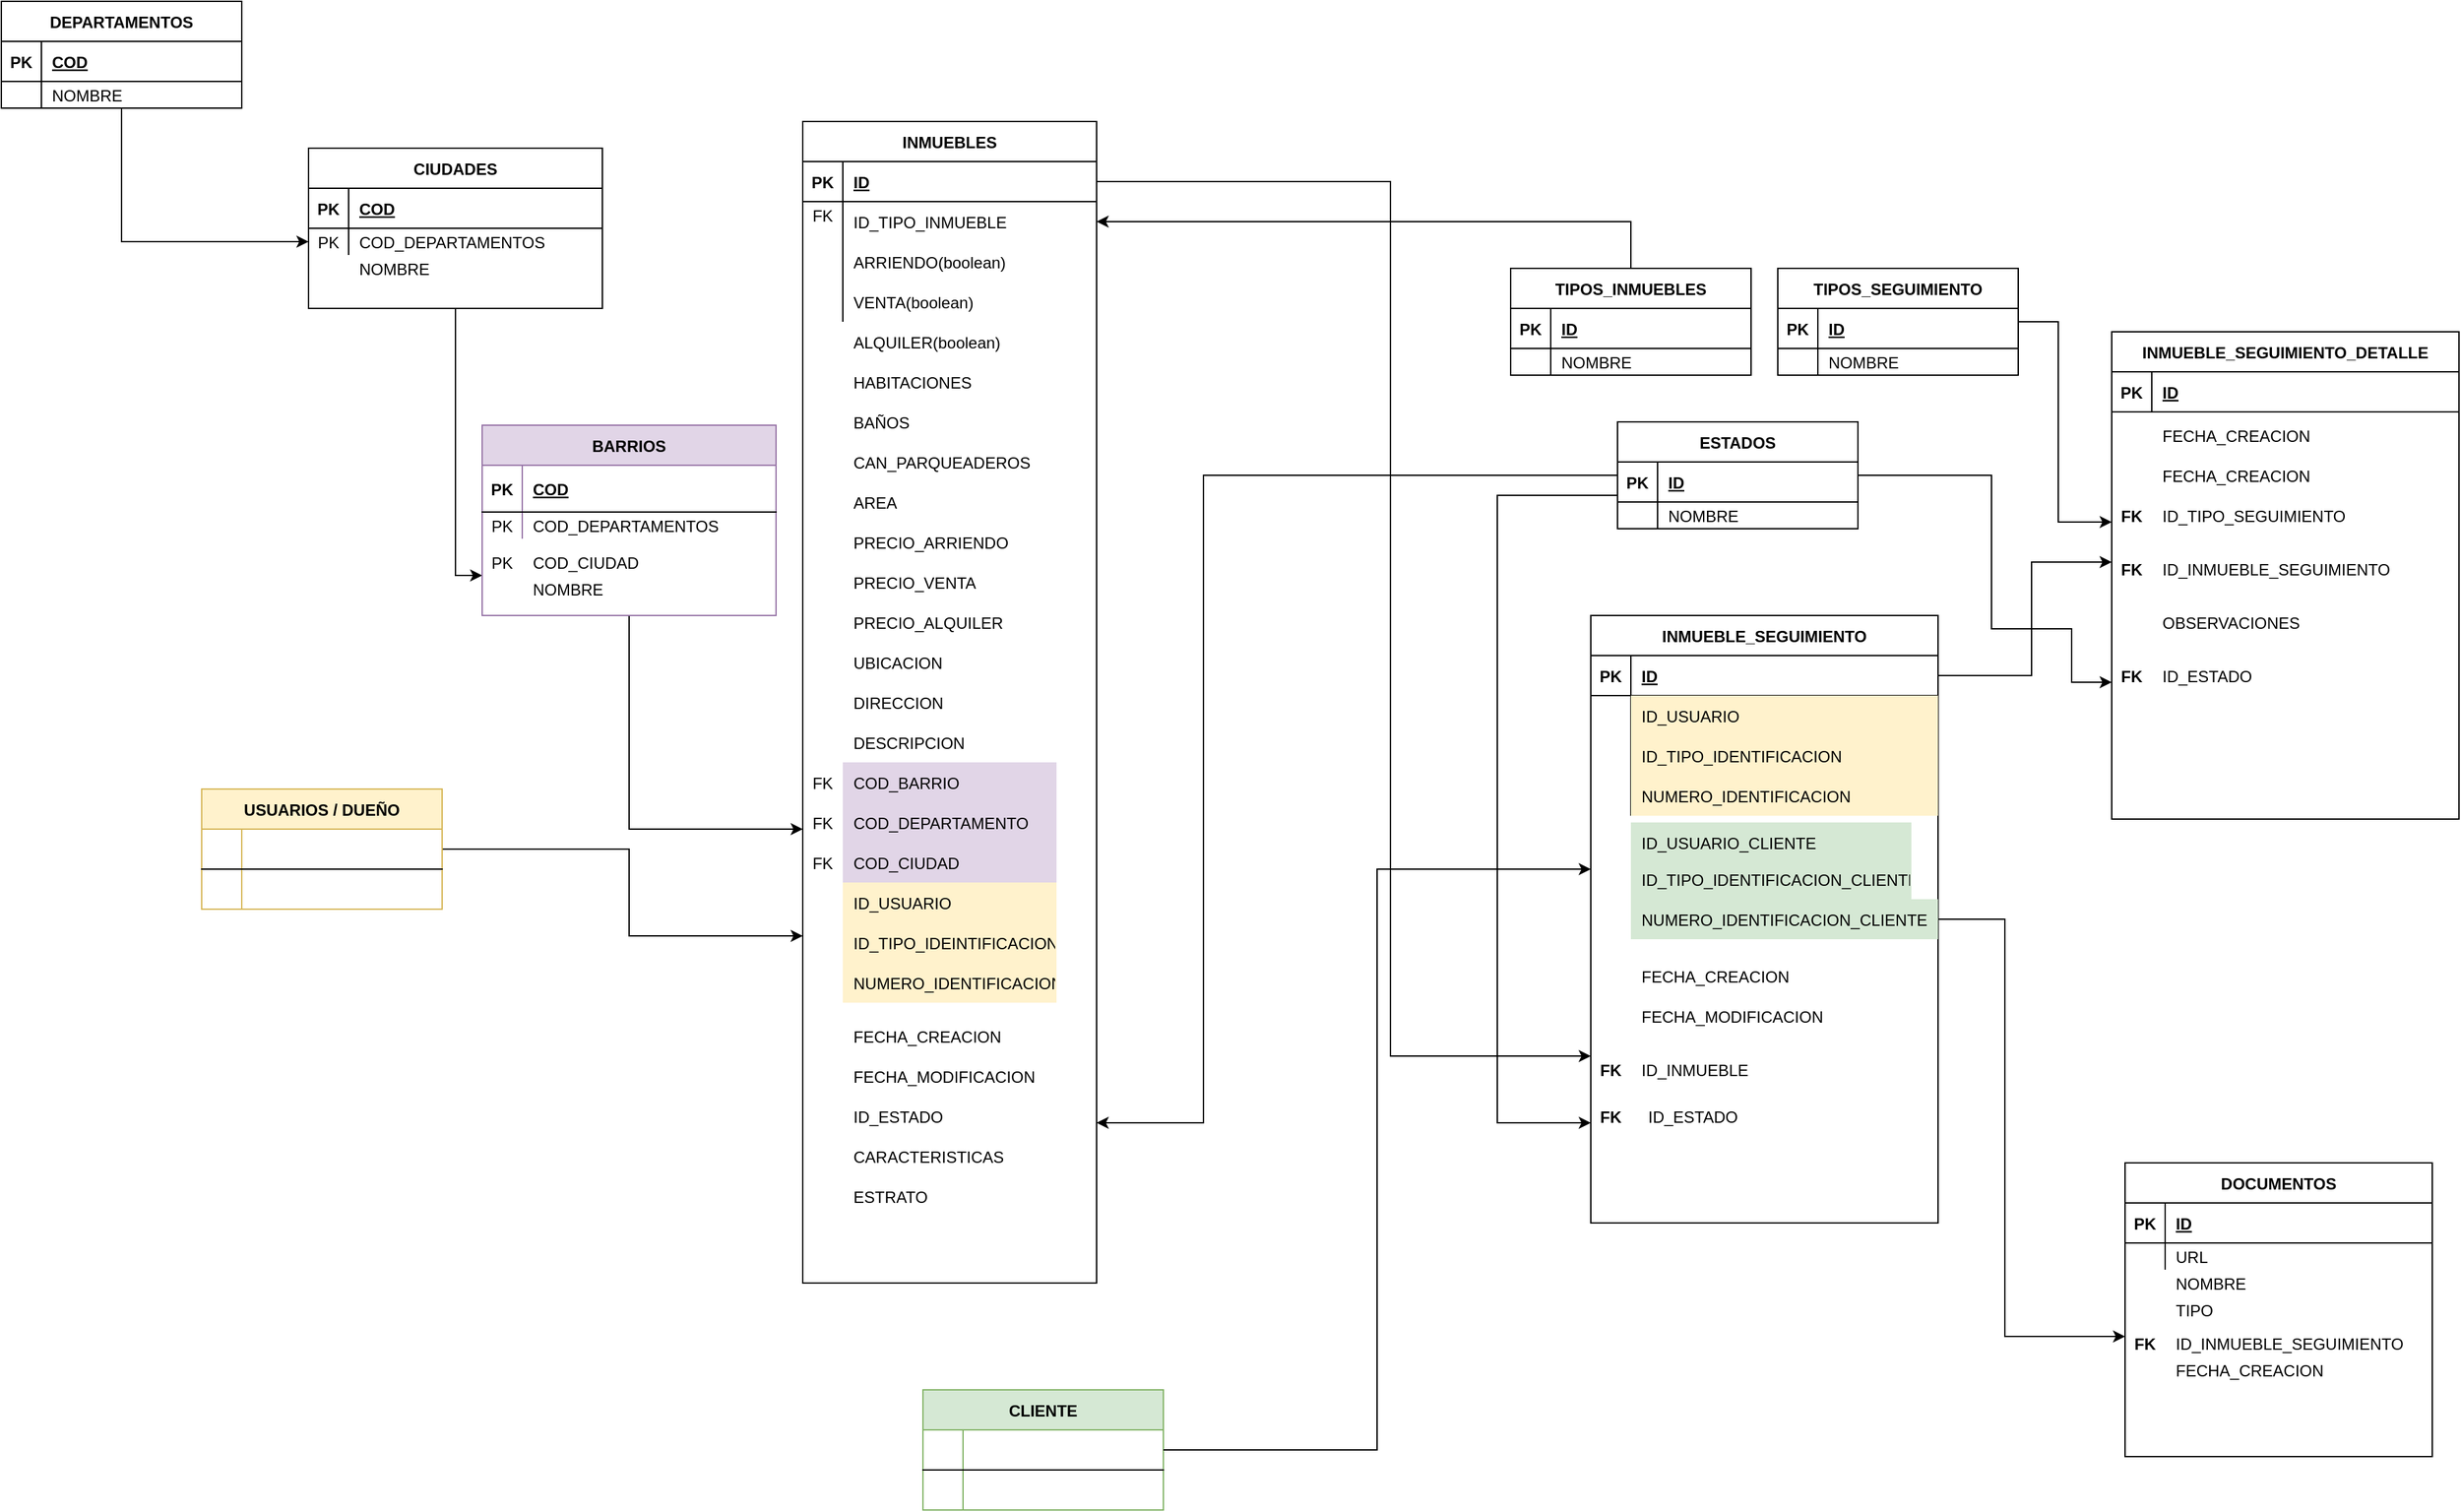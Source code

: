 <mxfile version="20.4.1" type="device"><diagram id="A0nbRqF4fj-8pQbFmFoq" name="Page-1"><mxGraphModel dx="2272" dy="752" grid="1" gridSize="10" guides="1" tooltips="1" connect="1" arrows="1" fold="1" page="1" pageScale="1" pageWidth="850" pageHeight="1100" math="0" shadow="0"><root><mxCell id="0"/><mxCell id="1" parent="0"/><mxCell id="eYdEM0cZWdAsSDDhH0IR-67" style="edgeStyle=orthogonalEdgeStyle;rounded=0;orthogonalLoop=1;jettySize=auto;html=1;entryX=1;entryY=0.5;entryDx=0;entryDy=0;" parent="1" source="eYdEM0cZWdAsSDDhH0IR-1" target="eYdEM0cZWdAsSDDhH0IR-18" edge="1"><mxGeometry relative="1" as="geometry"/></mxCell><mxCell id="eYdEM0cZWdAsSDDhH0IR-1" value="TIPOS_INMUEBLES" style="shape=table;startSize=30;container=1;collapsible=1;childLayout=tableLayout;fixedRows=1;rowLines=0;fontStyle=1;align=center;resizeLast=1;" parent="1" vertex="1"><mxGeometry x="830" y="270" width="180" height="80" as="geometry"/></mxCell><mxCell id="eYdEM0cZWdAsSDDhH0IR-2" value="" style="shape=tableRow;horizontal=0;startSize=0;swimlaneHead=0;swimlaneBody=0;fillColor=none;collapsible=0;dropTarget=0;points=[[0,0.5],[1,0.5]];portConstraint=eastwest;top=0;left=0;right=0;bottom=1;" parent="eYdEM0cZWdAsSDDhH0IR-1" vertex="1"><mxGeometry y="30" width="180" height="30" as="geometry"/></mxCell><mxCell id="eYdEM0cZWdAsSDDhH0IR-3" value="PK" style="shape=partialRectangle;connectable=0;fillColor=none;top=0;left=0;bottom=0;right=0;fontStyle=1;overflow=hidden;" parent="eYdEM0cZWdAsSDDhH0IR-2" vertex="1"><mxGeometry width="30" height="30" as="geometry"><mxRectangle width="30" height="30" as="alternateBounds"/></mxGeometry></mxCell><mxCell id="eYdEM0cZWdAsSDDhH0IR-4" value="ID" style="shape=partialRectangle;connectable=0;fillColor=none;top=0;left=0;bottom=0;right=0;align=left;spacingLeft=6;fontStyle=5;overflow=hidden;" parent="eYdEM0cZWdAsSDDhH0IR-2" vertex="1"><mxGeometry x="30" width="150" height="30" as="geometry"><mxRectangle width="150" height="30" as="alternateBounds"/></mxGeometry></mxCell><mxCell id="eYdEM0cZWdAsSDDhH0IR-5" value="" style="shape=tableRow;horizontal=0;startSize=0;swimlaneHead=0;swimlaneBody=0;fillColor=none;collapsible=0;dropTarget=0;points=[[0,0.5],[1,0.5]];portConstraint=eastwest;top=0;left=0;right=0;bottom=0;" parent="eYdEM0cZWdAsSDDhH0IR-1" vertex="1"><mxGeometry y="60" width="180" height="20" as="geometry"/></mxCell><mxCell id="eYdEM0cZWdAsSDDhH0IR-6" value="" style="shape=partialRectangle;connectable=0;fillColor=none;top=0;left=0;bottom=0;right=0;editable=1;overflow=hidden;" parent="eYdEM0cZWdAsSDDhH0IR-5" vertex="1"><mxGeometry width="30" height="20" as="geometry"><mxRectangle width="30" height="20" as="alternateBounds"/></mxGeometry></mxCell><mxCell id="eYdEM0cZWdAsSDDhH0IR-7" value="NOMBRE" style="shape=partialRectangle;connectable=0;fillColor=none;top=0;left=0;bottom=0;right=0;align=left;spacingLeft=6;overflow=hidden;" parent="eYdEM0cZWdAsSDDhH0IR-5" vertex="1"><mxGeometry x="30" width="150" height="20" as="geometry"><mxRectangle width="150" height="20" as="alternateBounds"/></mxGeometry></mxCell><mxCell id="eYdEM0cZWdAsSDDhH0IR-14" value="INMUEBLES" style="shape=table;startSize=30;container=1;collapsible=1;childLayout=tableLayout;fixedRows=1;rowLines=0;fontStyle=1;align=center;resizeLast=1;" parent="1" vertex="1"><mxGeometry x="300" y="160" width="220" height="870" as="geometry"/></mxCell><mxCell id="eYdEM0cZWdAsSDDhH0IR-15" value="" style="shape=tableRow;horizontal=0;startSize=0;swimlaneHead=0;swimlaneBody=0;fillColor=none;collapsible=0;dropTarget=0;points=[[0,0.5],[1,0.5]];portConstraint=eastwest;top=0;left=0;right=0;bottom=1;" parent="eYdEM0cZWdAsSDDhH0IR-14" vertex="1"><mxGeometry y="30" width="220" height="30" as="geometry"/></mxCell><mxCell id="eYdEM0cZWdAsSDDhH0IR-16" value="PK" style="shape=partialRectangle;connectable=0;fillColor=none;top=0;left=0;bottom=0;right=0;fontStyle=1;overflow=hidden;" parent="eYdEM0cZWdAsSDDhH0IR-15" vertex="1"><mxGeometry width="30" height="30" as="geometry"><mxRectangle width="30" height="30" as="alternateBounds"/></mxGeometry></mxCell><mxCell id="eYdEM0cZWdAsSDDhH0IR-17" value="ID" style="shape=partialRectangle;connectable=0;fillColor=none;top=0;left=0;bottom=0;right=0;align=left;spacingLeft=6;fontStyle=5;overflow=hidden;" parent="eYdEM0cZWdAsSDDhH0IR-15" vertex="1"><mxGeometry x="30" width="190" height="30" as="geometry"><mxRectangle width="190" height="30" as="alternateBounds"/></mxGeometry></mxCell><mxCell id="eYdEM0cZWdAsSDDhH0IR-18" value="" style="shape=tableRow;horizontal=0;startSize=0;swimlaneHead=0;swimlaneBody=0;fillColor=none;collapsible=0;dropTarget=0;points=[[0,0.5],[1,0.5]];portConstraint=eastwest;top=0;left=0;right=0;bottom=0;" parent="eYdEM0cZWdAsSDDhH0IR-14" vertex="1"><mxGeometry y="60" width="220" height="30" as="geometry"/></mxCell><mxCell id="eYdEM0cZWdAsSDDhH0IR-19" value="" style="shape=partialRectangle;connectable=0;fillColor=none;top=0;left=0;bottom=0;right=0;editable=1;overflow=hidden;" parent="eYdEM0cZWdAsSDDhH0IR-18" vertex="1"><mxGeometry width="30" height="30" as="geometry"><mxRectangle width="30" height="30" as="alternateBounds"/></mxGeometry></mxCell><mxCell id="eYdEM0cZWdAsSDDhH0IR-20" value="ID_TIPO_INMUEBLE" style="shape=partialRectangle;connectable=0;fillColor=none;top=0;left=0;bottom=0;right=0;align=left;spacingLeft=6;overflow=hidden;" parent="eYdEM0cZWdAsSDDhH0IR-18" vertex="1"><mxGeometry x="30" width="190" height="30" as="geometry"><mxRectangle width="190" height="30" as="alternateBounds"/></mxGeometry></mxCell><mxCell id="eYdEM0cZWdAsSDDhH0IR-21" value="" style="shape=tableRow;horizontal=0;startSize=0;swimlaneHead=0;swimlaneBody=0;fillColor=none;collapsible=0;dropTarget=0;points=[[0,0.5],[1,0.5]];portConstraint=eastwest;top=0;left=0;right=0;bottom=0;" parent="eYdEM0cZWdAsSDDhH0IR-14" vertex="1"><mxGeometry y="90" width="220" height="30" as="geometry"/></mxCell><mxCell id="eYdEM0cZWdAsSDDhH0IR-22" value="" style="shape=partialRectangle;connectable=0;fillColor=none;top=0;left=0;bottom=0;right=0;editable=1;overflow=hidden;" parent="eYdEM0cZWdAsSDDhH0IR-21" vertex="1"><mxGeometry width="30" height="30" as="geometry"><mxRectangle width="30" height="30" as="alternateBounds"/></mxGeometry></mxCell><mxCell id="eYdEM0cZWdAsSDDhH0IR-23" value="ARRIENDO(boolean)" style="shape=partialRectangle;connectable=0;fillColor=none;top=0;left=0;bottom=0;right=0;align=left;spacingLeft=6;overflow=hidden;" parent="eYdEM0cZWdAsSDDhH0IR-21" vertex="1"><mxGeometry x="30" width="190" height="30" as="geometry"><mxRectangle width="190" height="30" as="alternateBounds"/></mxGeometry></mxCell><mxCell id="eYdEM0cZWdAsSDDhH0IR-24" value="" style="shape=tableRow;horizontal=0;startSize=0;swimlaneHead=0;swimlaneBody=0;fillColor=none;collapsible=0;dropTarget=0;points=[[0,0.5],[1,0.5]];portConstraint=eastwest;top=0;left=0;right=0;bottom=0;" parent="eYdEM0cZWdAsSDDhH0IR-14" vertex="1"><mxGeometry y="120" width="220" height="30" as="geometry"/></mxCell><mxCell id="eYdEM0cZWdAsSDDhH0IR-25" value="" style="shape=partialRectangle;connectable=0;fillColor=none;top=0;left=0;bottom=0;right=0;editable=1;overflow=hidden;" parent="eYdEM0cZWdAsSDDhH0IR-24" vertex="1"><mxGeometry width="30" height="30" as="geometry"><mxRectangle width="30" height="30" as="alternateBounds"/></mxGeometry></mxCell><mxCell id="eYdEM0cZWdAsSDDhH0IR-26" value="VENTA(boolean)" style="shape=partialRectangle;connectable=0;fillColor=none;top=0;left=0;bottom=0;right=0;align=left;spacingLeft=6;overflow=hidden;" parent="eYdEM0cZWdAsSDDhH0IR-24" vertex="1"><mxGeometry x="30" width="190" height="30" as="geometry"><mxRectangle width="190" height="30" as="alternateBounds"/></mxGeometry></mxCell><mxCell id="eYdEM0cZWdAsSDDhH0IR-35" value="ALQUILER(boolean)" style="shape=partialRectangle;connectable=0;fillColor=none;top=0;left=0;bottom=0;right=0;align=left;spacingLeft=6;overflow=hidden;" parent="1" vertex="1"><mxGeometry x="330" y="310" width="160" height="30" as="geometry"><mxRectangle width="160" height="30" as="alternateBounds"/></mxGeometry></mxCell><mxCell id="eYdEM0cZWdAsSDDhH0IR-36" value="HABITACIONES" style="shape=partialRectangle;connectable=0;fillColor=none;top=0;left=0;bottom=0;right=0;align=left;spacingLeft=6;overflow=hidden;" parent="1" vertex="1"><mxGeometry x="330" y="340" width="160" height="30" as="geometry"><mxRectangle width="160" height="30" as="alternateBounds"/></mxGeometry></mxCell><mxCell id="eYdEM0cZWdAsSDDhH0IR-37" value="BAÑOS" style="shape=partialRectangle;connectable=0;fillColor=none;top=0;left=0;bottom=0;right=0;align=left;spacingLeft=6;overflow=hidden;" parent="1" vertex="1"><mxGeometry x="330" y="370" width="160" height="30" as="geometry"><mxRectangle width="160" height="30" as="alternateBounds"/></mxGeometry></mxCell><mxCell id="eYdEM0cZWdAsSDDhH0IR-38" value="CAN_PARQUEADEROS" style="shape=partialRectangle;connectable=0;fillColor=none;top=0;left=0;bottom=0;right=0;align=left;spacingLeft=6;overflow=hidden;" parent="1" vertex="1"><mxGeometry x="330" y="400" width="160" height="30" as="geometry"><mxRectangle width="160" height="30" as="alternateBounds"/></mxGeometry></mxCell><mxCell id="eYdEM0cZWdAsSDDhH0IR-39" value="AREA" style="shape=partialRectangle;connectable=0;fillColor=none;top=0;left=0;bottom=0;right=0;align=left;spacingLeft=6;overflow=hidden;" parent="1" vertex="1"><mxGeometry x="330" y="430" width="160" height="30" as="geometry"><mxRectangle width="160" height="30" as="alternateBounds"/></mxGeometry></mxCell><mxCell id="eYdEM0cZWdAsSDDhH0IR-40" value="PRECIO_ARRIENDO" style="shape=partialRectangle;connectable=0;fillColor=none;top=0;left=0;bottom=0;right=0;align=left;spacingLeft=6;overflow=hidden;" parent="1" vertex="1"><mxGeometry x="330" y="460" width="160" height="30" as="geometry"><mxRectangle width="160" height="30" as="alternateBounds"/></mxGeometry></mxCell><mxCell id="eYdEM0cZWdAsSDDhH0IR-41" value="PRECIO_VENTA" style="shape=partialRectangle;connectable=0;fillColor=none;top=0;left=0;bottom=0;right=0;align=left;spacingLeft=6;overflow=hidden;" parent="1" vertex="1"><mxGeometry x="330" y="490" width="160" height="30" as="geometry"><mxRectangle width="160" height="30" as="alternateBounds"/></mxGeometry></mxCell><mxCell id="eYdEM0cZWdAsSDDhH0IR-42" value="PRECIO_ALQUILER" style="shape=partialRectangle;connectable=0;fillColor=none;top=0;left=0;bottom=0;right=0;align=left;spacingLeft=6;overflow=hidden;" parent="1" vertex="1"><mxGeometry x="330" y="520" width="160" height="30" as="geometry"><mxRectangle width="160" height="30" as="alternateBounds"/></mxGeometry></mxCell><mxCell id="eYdEM0cZWdAsSDDhH0IR-43" value="UBICACION" style="shape=partialRectangle;connectable=0;fillColor=none;top=0;left=0;bottom=0;right=0;align=left;spacingLeft=6;overflow=hidden;" parent="1" vertex="1"><mxGeometry x="330" y="550" width="160" height="30" as="geometry"><mxRectangle width="160" height="30" as="alternateBounds"/></mxGeometry></mxCell><mxCell id="eYdEM0cZWdAsSDDhH0IR-44" value="DIRECCION" style="shape=partialRectangle;connectable=0;fillColor=none;top=0;left=0;bottom=0;right=0;align=left;spacingLeft=6;overflow=hidden;" parent="1" vertex="1"><mxGeometry x="330" y="580" width="160" height="30" as="geometry"><mxRectangle width="160" height="30" as="alternateBounds"/></mxGeometry></mxCell><mxCell id="eYdEM0cZWdAsSDDhH0IR-45" value="DESCRIPCION" style="shape=partialRectangle;connectable=0;fillColor=none;top=0;left=0;bottom=0;right=0;align=left;spacingLeft=6;overflow=hidden;" parent="1" vertex="1"><mxGeometry x="330" y="610" width="160" height="30" as="geometry"><mxRectangle width="160" height="30" as="alternateBounds"/></mxGeometry></mxCell><mxCell id="eYdEM0cZWdAsSDDhH0IR-66" value="CARACTERISTICAS" style="shape=partialRectangle;connectable=0;fillColor=none;top=0;left=0;bottom=0;right=0;align=left;spacingLeft=6;overflow=hidden;" parent="1" vertex="1"><mxGeometry x="330" y="920" width="160" height="30" as="geometry"><mxRectangle width="160" height="30" as="alternateBounds"/></mxGeometry></mxCell><mxCell id="eYdEM0cZWdAsSDDhH0IR-221" style="edgeStyle=orthogonalEdgeStyle;rounded=0;orthogonalLoop=1;jettySize=auto;html=1;" parent="1" source="eYdEM0cZWdAsSDDhH0IR-68" edge="1"><mxGeometry relative="1" as="geometry"><mxPoint x="60.0" y="500" as="targetPoint"/><Array as="points"><mxPoint x="40" y="500"/></Array></mxGeometry></mxCell><mxCell id="eYdEM0cZWdAsSDDhH0IR-68" value="CIUDADES" style="shape=table;startSize=30;container=1;collapsible=1;childLayout=tableLayout;fixedRows=1;rowLines=0;fontStyle=1;align=center;resizeLast=1;" parent="1" vertex="1"><mxGeometry x="-70" y="180" width="220" height="120" as="geometry"/></mxCell><mxCell id="eYdEM0cZWdAsSDDhH0IR-69" value="" style="shape=tableRow;horizontal=0;startSize=0;swimlaneHead=0;swimlaneBody=0;fillColor=none;collapsible=0;dropTarget=0;points=[[0,0.5],[1,0.5]];portConstraint=eastwest;top=0;left=0;right=0;bottom=1;" parent="eYdEM0cZWdAsSDDhH0IR-68" vertex="1"><mxGeometry y="30" width="220" height="30" as="geometry"/></mxCell><mxCell id="eYdEM0cZWdAsSDDhH0IR-70" value="PK" style="shape=partialRectangle;connectable=0;fillColor=none;top=0;left=0;bottom=0;right=0;fontStyle=1;overflow=hidden;" parent="eYdEM0cZWdAsSDDhH0IR-69" vertex="1"><mxGeometry width="30" height="30" as="geometry"><mxRectangle width="30" height="30" as="alternateBounds"/></mxGeometry></mxCell><mxCell id="eYdEM0cZWdAsSDDhH0IR-71" value="COD" style="shape=partialRectangle;connectable=0;fillColor=none;top=0;left=0;bottom=0;right=0;align=left;spacingLeft=6;fontStyle=5;overflow=hidden;" parent="eYdEM0cZWdAsSDDhH0IR-69" vertex="1"><mxGeometry x="30" width="190" height="30" as="geometry"><mxRectangle width="190" height="30" as="alternateBounds"/></mxGeometry></mxCell><mxCell id="eYdEM0cZWdAsSDDhH0IR-72" value="" style="shape=tableRow;horizontal=0;startSize=0;swimlaneHead=0;swimlaneBody=0;fillColor=none;collapsible=0;dropTarget=0;points=[[0,0.5],[1,0.5]];portConstraint=eastwest;top=0;left=0;right=0;bottom=0;" parent="eYdEM0cZWdAsSDDhH0IR-68" vertex="1"><mxGeometry y="60" width="220" height="20" as="geometry"/></mxCell><mxCell id="eYdEM0cZWdAsSDDhH0IR-73" value="PK" style="shape=partialRectangle;connectable=0;fillColor=none;top=0;left=0;bottom=0;right=0;editable=1;overflow=hidden;" parent="eYdEM0cZWdAsSDDhH0IR-72" vertex="1"><mxGeometry width="30" height="20" as="geometry"><mxRectangle width="30" height="20" as="alternateBounds"/></mxGeometry></mxCell><mxCell id="eYdEM0cZWdAsSDDhH0IR-74" value="COD_DEPARTAMENTOS" style="shape=partialRectangle;connectable=0;fillColor=none;top=0;left=0;bottom=0;right=0;align=left;spacingLeft=6;overflow=hidden;" parent="eYdEM0cZWdAsSDDhH0IR-72" vertex="1"><mxGeometry x="30" width="190" height="20" as="geometry"><mxRectangle width="190" height="20" as="alternateBounds"/></mxGeometry></mxCell><mxCell id="eYdEM0cZWdAsSDDhH0IR-82" style="edgeStyle=orthogonalEdgeStyle;rounded=0;orthogonalLoop=1;jettySize=auto;html=1;entryX=0;entryY=0.5;entryDx=0;entryDy=0;" parent="1" source="eYdEM0cZWdAsSDDhH0IR-75" target="eYdEM0cZWdAsSDDhH0IR-72" edge="1"><mxGeometry relative="1" as="geometry"/></mxCell><mxCell id="eYdEM0cZWdAsSDDhH0IR-75" value="DEPARTAMENTOS" style="shape=table;startSize=30;container=1;collapsible=1;childLayout=tableLayout;fixedRows=1;rowLines=0;fontStyle=1;align=center;resizeLast=1;" parent="1" vertex="1"><mxGeometry x="-300" y="70" width="180" height="80" as="geometry"/></mxCell><mxCell id="eYdEM0cZWdAsSDDhH0IR-76" value="" style="shape=tableRow;horizontal=0;startSize=0;swimlaneHead=0;swimlaneBody=0;fillColor=none;collapsible=0;dropTarget=0;points=[[0,0.5],[1,0.5]];portConstraint=eastwest;top=0;left=0;right=0;bottom=1;" parent="eYdEM0cZWdAsSDDhH0IR-75" vertex="1"><mxGeometry y="30" width="180" height="30" as="geometry"/></mxCell><mxCell id="eYdEM0cZWdAsSDDhH0IR-77" value="PK" style="shape=partialRectangle;connectable=0;fillColor=none;top=0;left=0;bottom=0;right=0;fontStyle=1;overflow=hidden;" parent="eYdEM0cZWdAsSDDhH0IR-76" vertex="1"><mxGeometry width="30" height="30" as="geometry"><mxRectangle width="30" height="30" as="alternateBounds"/></mxGeometry></mxCell><mxCell id="eYdEM0cZWdAsSDDhH0IR-78" value="COD" style="shape=partialRectangle;connectable=0;fillColor=none;top=0;left=0;bottom=0;right=0;align=left;spacingLeft=6;fontStyle=5;overflow=hidden;" parent="eYdEM0cZWdAsSDDhH0IR-76" vertex="1"><mxGeometry x="30" width="150" height="30" as="geometry"><mxRectangle width="150" height="30" as="alternateBounds"/></mxGeometry></mxCell><mxCell id="eYdEM0cZWdAsSDDhH0IR-79" value="" style="shape=tableRow;horizontal=0;startSize=0;swimlaneHead=0;swimlaneBody=0;fillColor=none;collapsible=0;dropTarget=0;points=[[0,0.5],[1,0.5]];portConstraint=eastwest;top=0;left=0;right=0;bottom=0;" parent="eYdEM0cZWdAsSDDhH0IR-75" vertex="1"><mxGeometry y="60" width="180" height="20" as="geometry"/></mxCell><mxCell id="eYdEM0cZWdAsSDDhH0IR-80" value="" style="shape=partialRectangle;connectable=0;fillColor=none;top=0;left=0;bottom=0;right=0;editable=1;overflow=hidden;" parent="eYdEM0cZWdAsSDDhH0IR-79" vertex="1"><mxGeometry width="30" height="20" as="geometry"><mxRectangle width="30" height="20" as="alternateBounds"/></mxGeometry></mxCell><mxCell id="eYdEM0cZWdAsSDDhH0IR-81" value="NOMBRE" style="shape=partialRectangle;connectable=0;fillColor=none;top=0;left=0;bottom=0;right=0;align=left;spacingLeft=6;overflow=hidden;" parent="eYdEM0cZWdAsSDDhH0IR-79" vertex="1"><mxGeometry x="30" width="150" height="20" as="geometry"><mxRectangle width="150" height="20" as="alternateBounds"/></mxGeometry></mxCell><mxCell id="eYdEM0cZWdAsSDDhH0IR-86" value="" style="shape=tableRow;horizontal=0;startSize=0;swimlaneHead=0;swimlaneBody=0;fillColor=none;collapsible=0;dropTarget=0;points=[[0,0.5],[1,0.5]];portConstraint=eastwest;top=0;left=0;right=0;bottom=0;" parent="1" vertex="1"><mxGeometry x="-70" y="260" width="220" height="20" as="geometry"/></mxCell><mxCell id="eYdEM0cZWdAsSDDhH0IR-87" value="" style="shape=partialRectangle;connectable=0;fillColor=none;top=0;left=0;bottom=0;right=0;editable=1;overflow=hidden;" parent="eYdEM0cZWdAsSDDhH0IR-86" vertex="1"><mxGeometry width="30" height="20" as="geometry"><mxRectangle width="30" height="20" as="alternateBounds"/></mxGeometry></mxCell><mxCell id="eYdEM0cZWdAsSDDhH0IR-88" value="NOMBRE" style="shape=partialRectangle;connectable=0;fillColor=none;top=0;left=0;bottom=0;right=0;align=left;spacingLeft=6;overflow=hidden;" parent="eYdEM0cZWdAsSDDhH0IR-86" vertex="1"><mxGeometry x="30" width="190" height="20" as="geometry"><mxRectangle width="190" height="20" as="alternateBounds"/></mxGeometry></mxCell><mxCell id="eYdEM0cZWdAsSDDhH0IR-89" value="COD_DEPARTAMENTO" style="shape=partialRectangle;connectable=0;fillColor=#e1d5e7;top=0;left=0;bottom=0;right=0;align=left;spacingLeft=6;overflow=hidden;strokeColor=#9673a6;" parent="1" vertex="1"><mxGeometry x="330" y="670" width="160" height="30" as="geometry"><mxRectangle width="160" height="30" as="alternateBounds"/></mxGeometry></mxCell><mxCell id="eYdEM0cZWdAsSDDhH0IR-90" value="COD_CIUDAD" style="shape=partialRectangle;connectable=0;fillColor=#e1d5e7;top=0;left=0;bottom=0;right=0;align=left;spacingLeft=6;overflow=hidden;strokeColor=#9673a6;" parent="1" vertex="1"><mxGeometry x="330" y="700" width="160" height="30" as="geometry"><mxRectangle width="160" height="30" as="alternateBounds"/></mxGeometry></mxCell><mxCell id="eYdEM0cZWdAsSDDhH0IR-92" value="FK" style="shape=partialRectangle;connectable=0;fillColor=none;top=0;left=0;bottom=0;right=0;editable=1;overflow=hidden;" parent="1" vertex="1"><mxGeometry x="300" y="675" width="30" height="20" as="geometry"><mxRectangle width="30" height="20" as="alternateBounds"/></mxGeometry></mxCell><mxCell id="eYdEM0cZWdAsSDDhH0IR-93" value="FK" style="shape=partialRectangle;connectable=0;fillColor=none;top=0;left=0;bottom=0;right=0;editable=1;overflow=hidden;" parent="1" vertex="1"><mxGeometry x="300" y="705" width="30" height="20" as="geometry"><mxRectangle width="30" height="20" as="alternateBounds"/></mxGeometry></mxCell><mxCell id="eYdEM0cZWdAsSDDhH0IR-94" value="FK" style="shape=partialRectangle;connectable=0;fillColor=none;top=0;left=0;bottom=0;right=0;editable=1;overflow=hidden;" parent="1" vertex="1"><mxGeometry x="300" y="220" width="30" height="20" as="geometry"><mxRectangle width="30" height="20" as="alternateBounds"/></mxGeometry></mxCell><mxCell id="eYdEM0cZWdAsSDDhH0IR-95" value="ID_USUARIO" style="shape=partialRectangle;connectable=0;fillColor=#fff2cc;top=0;left=0;bottom=0;right=0;align=left;spacingLeft=6;overflow=hidden;strokeColor=#d6b656;" parent="1" vertex="1"><mxGeometry x="330" y="730" width="160" height="30" as="geometry"><mxRectangle width="160" height="30" as="alternateBounds"/></mxGeometry></mxCell><mxCell id="eYdEM0cZWdAsSDDhH0IR-96" value="ID_TIPO_IDEINTIFICACION" style="shape=partialRectangle;connectable=0;fillColor=#fff2cc;top=0;left=0;bottom=0;right=0;align=left;spacingLeft=6;overflow=hidden;strokeColor=#d6b656;" parent="1" vertex="1"><mxGeometry x="330" y="760" width="160" height="30" as="geometry"><mxRectangle width="160" height="30" as="alternateBounds"/></mxGeometry></mxCell><mxCell id="eYdEM0cZWdAsSDDhH0IR-97" value="NUMERO_IDENTIFICACION" style="shape=partialRectangle;connectable=0;fillColor=#fff2cc;top=0;left=0;bottom=0;right=0;align=left;spacingLeft=6;overflow=hidden;strokeColor=#d6b656;" parent="1" vertex="1"><mxGeometry x="330" y="790" width="160" height="30" as="geometry"><mxRectangle width="160" height="30" as="alternateBounds"/></mxGeometry></mxCell><mxCell id="eYdEM0cZWdAsSDDhH0IR-111" style="edgeStyle=orthogonalEdgeStyle;rounded=0;orthogonalLoop=1;jettySize=auto;html=1;" parent="1" source="eYdEM0cZWdAsSDDhH0IR-98" edge="1"><mxGeometry relative="1" as="geometry"><mxPoint x="300" y="770" as="targetPoint"/><Array as="points"><mxPoint x="170" y="705"/><mxPoint x="170" y="770"/></Array></mxGeometry></mxCell><mxCell id="eYdEM0cZWdAsSDDhH0IR-98" value="USUARIOS / DUEÑO" style="shape=table;startSize=30;container=1;collapsible=1;childLayout=tableLayout;fixedRows=1;rowLines=0;fontStyle=1;align=center;resizeLast=1;fillColor=#fff2cc;strokeColor=#d6b656;" parent="1" vertex="1"><mxGeometry x="-150" y="660" width="180" height="90" as="geometry"/></mxCell><mxCell id="eYdEM0cZWdAsSDDhH0IR-99" value="" style="shape=tableRow;horizontal=0;startSize=0;swimlaneHead=0;swimlaneBody=0;fillColor=none;collapsible=0;dropTarget=0;points=[[0,0.5],[1,0.5]];portConstraint=eastwest;top=0;left=0;right=0;bottom=1;" parent="eYdEM0cZWdAsSDDhH0IR-98" vertex="1"><mxGeometry y="30" width="180" height="30" as="geometry"/></mxCell><mxCell id="eYdEM0cZWdAsSDDhH0IR-100" value="" style="shape=partialRectangle;connectable=0;fillColor=none;top=0;left=0;bottom=0;right=0;fontStyle=1;overflow=hidden;" parent="eYdEM0cZWdAsSDDhH0IR-99" vertex="1"><mxGeometry width="30" height="30" as="geometry"><mxRectangle width="30" height="30" as="alternateBounds"/></mxGeometry></mxCell><mxCell id="eYdEM0cZWdAsSDDhH0IR-101" value="" style="shape=partialRectangle;connectable=0;fillColor=none;top=0;left=0;bottom=0;right=0;align=left;spacingLeft=6;fontStyle=5;overflow=hidden;" parent="eYdEM0cZWdAsSDDhH0IR-99" vertex="1"><mxGeometry x="30" width="150" height="30" as="geometry"><mxRectangle width="150" height="30" as="alternateBounds"/></mxGeometry></mxCell><mxCell id="eYdEM0cZWdAsSDDhH0IR-102" value="" style="shape=tableRow;horizontal=0;startSize=0;swimlaneHead=0;swimlaneBody=0;fillColor=none;collapsible=0;dropTarget=0;points=[[0,0.5],[1,0.5]];portConstraint=eastwest;top=0;left=0;right=0;bottom=0;" parent="eYdEM0cZWdAsSDDhH0IR-98" vertex="1"><mxGeometry y="60" width="180" height="30" as="geometry"/></mxCell><mxCell id="eYdEM0cZWdAsSDDhH0IR-103" value="" style="shape=partialRectangle;connectable=0;fillColor=none;top=0;left=0;bottom=0;right=0;editable=1;overflow=hidden;" parent="eYdEM0cZWdAsSDDhH0IR-102" vertex="1"><mxGeometry width="30" height="30" as="geometry"><mxRectangle width="30" height="30" as="alternateBounds"/></mxGeometry></mxCell><mxCell id="eYdEM0cZWdAsSDDhH0IR-104" value="" style="shape=partialRectangle;connectable=0;fillColor=none;top=0;left=0;bottom=0;right=0;align=left;spacingLeft=6;overflow=hidden;" parent="eYdEM0cZWdAsSDDhH0IR-102" vertex="1"><mxGeometry x="30" width="150" height="30" as="geometry"><mxRectangle width="150" height="30" as="alternateBounds"/></mxGeometry></mxCell><mxCell id="eYdEM0cZWdAsSDDhH0IR-191" style="edgeStyle=orthogonalEdgeStyle;rounded=0;orthogonalLoop=1;jettySize=auto;html=1;" parent="1" source="eYdEM0cZWdAsSDDhH0IR-112" edge="1"><mxGeometry relative="1" as="geometry"><mxPoint x="1290" y="1070" as="targetPoint"/><Array as="points"><mxPoint x="1200" y="757"/><mxPoint x="1200" y="1070"/></Array></mxGeometry></mxCell><mxCell id="eYdEM0cZWdAsSDDhH0IR-112" value="INMUEBLE_SEGUIMIENTO" style="shape=table;startSize=30;container=1;collapsible=1;childLayout=tableLayout;fixedRows=1;rowLines=0;fontStyle=1;align=center;resizeLast=1;" parent="1" vertex="1"><mxGeometry x="890" y="530" width="260" height="455" as="geometry"/></mxCell><mxCell id="eYdEM0cZWdAsSDDhH0IR-113" value="" style="shape=tableRow;horizontal=0;startSize=0;swimlaneHead=0;swimlaneBody=0;fillColor=none;collapsible=0;dropTarget=0;points=[[0,0.5],[1,0.5]];portConstraint=eastwest;top=0;left=0;right=0;bottom=1;" parent="eYdEM0cZWdAsSDDhH0IR-112" vertex="1"><mxGeometry y="30" width="260" height="30" as="geometry"/></mxCell><mxCell id="eYdEM0cZWdAsSDDhH0IR-114" value="PK" style="shape=partialRectangle;connectable=0;fillColor=none;top=0;left=0;bottom=0;right=0;fontStyle=1;overflow=hidden;" parent="eYdEM0cZWdAsSDDhH0IR-113" vertex="1"><mxGeometry width="30" height="30" as="geometry"><mxRectangle width="30" height="30" as="alternateBounds"/></mxGeometry></mxCell><mxCell id="eYdEM0cZWdAsSDDhH0IR-115" value="ID" style="shape=partialRectangle;connectable=0;fillColor=none;top=0;left=0;bottom=0;right=0;align=left;spacingLeft=6;fontStyle=5;overflow=hidden;" parent="eYdEM0cZWdAsSDDhH0IR-113" vertex="1"><mxGeometry x="30" width="230" height="30" as="geometry"><mxRectangle width="230" height="30" as="alternateBounds"/></mxGeometry></mxCell><mxCell id="eYdEM0cZWdAsSDDhH0IR-116" value="" style="shape=tableRow;horizontal=0;startSize=0;swimlaneHead=0;swimlaneBody=0;fillColor=none;collapsible=0;dropTarget=0;points=[[0,0.5],[1,0.5]];portConstraint=eastwest;top=0;left=0;right=0;bottom=0;" parent="eYdEM0cZWdAsSDDhH0IR-112" vertex="1"><mxGeometry y="60" width="260" height="30" as="geometry"/></mxCell><mxCell id="eYdEM0cZWdAsSDDhH0IR-117" value="" style="shape=partialRectangle;connectable=0;fillColor=none;top=0;left=0;bottom=0;right=0;editable=1;overflow=hidden;" parent="eYdEM0cZWdAsSDDhH0IR-116" vertex="1"><mxGeometry width="30" height="30" as="geometry"><mxRectangle width="30" height="30" as="alternateBounds"/></mxGeometry></mxCell><mxCell id="eYdEM0cZWdAsSDDhH0IR-118" value="ID_USUARIO" style="shape=partialRectangle;connectable=0;fillColor=#fff2cc;top=0;left=0;bottom=0;right=0;align=left;spacingLeft=6;overflow=hidden;strokeColor=#d6b656;" parent="eYdEM0cZWdAsSDDhH0IR-116" vertex="1"><mxGeometry x="30" width="230" height="30" as="geometry"><mxRectangle width="230" height="30" as="alternateBounds"/></mxGeometry></mxCell><mxCell id="eYdEM0cZWdAsSDDhH0IR-119" value="" style="shape=tableRow;horizontal=0;startSize=0;swimlaneHead=0;swimlaneBody=0;fillColor=none;collapsible=0;dropTarget=0;points=[[0,0.5],[1,0.5]];portConstraint=eastwest;top=0;left=0;right=0;bottom=0;" parent="eYdEM0cZWdAsSDDhH0IR-112" vertex="1"><mxGeometry y="90" width="260" height="30" as="geometry"/></mxCell><mxCell id="eYdEM0cZWdAsSDDhH0IR-120" value="" style="shape=partialRectangle;connectable=0;fillColor=none;top=0;left=0;bottom=0;right=0;editable=1;overflow=hidden;" parent="eYdEM0cZWdAsSDDhH0IR-119" vertex="1"><mxGeometry width="30" height="30" as="geometry"><mxRectangle width="30" height="30" as="alternateBounds"/></mxGeometry></mxCell><mxCell id="eYdEM0cZWdAsSDDhH0IR-121" value="ID_TIPO_IDENTIFICACION" style="shape=partialRectangle;connectable=0;fillColor=#fff2cc;top=0;left=0;bottom=0;right=0;align=left;spacingLeft=6;overflow=hidden;strokeColor=#d6b656;" parent="eYdEM0cZWdAsSDDhH0IR-119" vertex="1"><mxGeometry x="30" width="230" height="30" as="geometry"><mxRectangle width="230" height="30" as="alternateBounds"/></mxGeometry></mxCell><mxCell id="eYdEM0cZWdAsSDDhH0IR-122" value="" style="shape=tableRow;horizontal=0;startSize=0;swimlaneHead=0;swimlaneBody=0;fillColor=none;collapsible=0;dropTarget=0;points=[[0,0.5],[1,0.5]];portConstraint=eastwest;top=0;left=0;right=0;bottom=0;" parent="eYdEM0cZWdAsSDDhH0IR-112" vertex="1"><mxGeometry y="120" width="260" height="30" as="geometry"/></mxCell><mxCell id="eYdEM0cZWdAsSDDhH0IR-123" value="" style="shape=partialRectangle;connectable=0;fillColor=none;top=0;left=0;bottom=0;right=0;editable=1;overflow=hidden;" parent="eYdEM0cZWdAsSDDhH0IR-122" vertex="1"><mxGeometry width="30" height="30" as="geometry"><mxRectangle width="30" height="30" as="alternateBounds"/></mxGeometry></mxCell><mxCell id="eYdEM0cZWdAsSDDhH0IR-124" value="NUMERO_IDENTIFICACION" style="shape=partialRectangle;connectable=0;fillColor=#fff2cc;top=0;left=0;bottom=0;right=0;align=left;spacingLeft=6;overflow=hidden;strokeColor=#d6b656;" parent="eYdEM0cZWdAsSDDhH0IR-122" vertex="1"><mxGeometry x="30" width="230" height="30" as="geometry"><mxRectangle width="230" height="30" as="alternateBounds"/></mxGeometry></mxCell><mxCell id="eYdEM0cZWdAsSDDhH0IR-128" value="" style="shape=tableRow;horizontal=0;startSize=0;swimlaneHead=0;swimlaneBody=0;fillColor=none;collapsible=0;dropTarget=0;points=[[0,0.5],[1,0.5]];portConstraint=eastwest;top=0;left=0;right=0;bottom=0;" parent="1" vertex="1"><mxGeometry x="890" y="675" width="240" height="40" as="geometry"/></mxCell><mxCell id="eYdEM0cZWdAsSDDhH0IR-129" value="" style="shape=partialRectangle;connectable=0;fillColor=none;top=0;left=0;bottom=0;right=0;editable=1;overflow=hidden;" parent="eYdEM0cZWdAsSDDhH0IR-128" vertex="1"><mxGeometry width="30" height="30" as="geometry"><mxRectangle width="30" height="30" as="alternateBounds"/></mxGeometry></mxCell><mxCell id="eYdEM0cZWdAsSDDhH0IR-130" value="ID_USUARIO_CLIENTE" style="shape=partialRectangle;connectable=0;fillColor=#d5e8d4;top=0;left=0;bottom=0;right=0;align=left;spacingLeft=6;overflow=hidden;strokeColor=#82b366;" parent="eYdEM0cZWdAsSDDhH0IR-128" vertex="1"><mxGeometry x="30" y="10" width="210" height="30" as="geometry"><mxRectangle width="150" height="30" as="alternateBounds"/></mxGeometry></mxCell><mxCell id="eYdEM0cZWdAsSDDhH0IR-131" value="" style="shape=tableRow;horizontal=0;startSize=0;swimlaneHead=0;swimlaneBody=0;fillColor=none;collapsible=0;dropTarget=0;points=[[0,0.5],[1,0.5]];portConstraint=eastwest;top=0;left=0;right=0;bottom=0;" parent="1" vertex="1"><mxGeometry x="890" y="705" width="180" height="30" as="geometry"/></mxCell><mxCell id="eYdEM0cZWdAsSDDhH0IR-132" value="" style="shape=partialRectangle;connectable=0;fillColor=none;top=0;left=0;bottom=0;right=0;editable=1;overflow=hidden;" parent="eYdEM0cZWdAsSDDhH0IR-131" vertex="1"><mxGeometry width="30" height="30" as="geometry"><mxRectangle width="30" height="30" as="alternateBounds"/></mxGeometry></mxCell><mxCell id="eYdEM0cZWdAsSDDhH0IR-135" value="CLIENTE" style="shape=table;startSize=30;container=1;collapsible=1;childLayout=tableLayout;fixedRows=1;rowLines=0;fontStyle=1;align=center;resizeLast=1;fillColor=#d5e8d4;strokeColor=#82b366;" parent="1" vertex="1"><mxGeometry x="390" y="1110" width="180" height="90" as="geometry"/></mxCell><mxCell id="eYdEM0cZWdAsSDDhH0IR-136" value="" style="shape=tableRow;horizontal=0;startSize=0;swimlaneHead=0;swimlaneBody=0;fillColor=none;collapsible=0;dropTarget=0;points=[[0,0.5],[1,0.5]];portConstraint=eastwest;top=0;left=0;right=0;bottom=1;" parent="eYdEM0cZWdAsSDDhH0IR-135" vertex="1"><mxGeometry y="30" width="180" height="30" as="geometry"/></mxCell><mxCell id="eYdEM0cZWdAsSDDhH0IR-137" value="" style="shape=partialRectangle;connectable=0;fillColor=none;top=0;left=0;bottom=0;right=0;fontStyle=1;overflow=hidden;" parent="eYdEM0cZWdAsSDDhH0IR-136" vertex="1"><mxGeometry width="30" height="30" as="geometry"><mxRectangle width="30" height="30" as="alternateBounds"/></mxGeometry></mxCell><mxCell id="eYdEM0cZWdAsSDDhH0IR-138" value="" style="shape=partialRectangle;connectable=0;fillColor=none;top=0;left=0;bottom=0;right=0;align=left;spacingLeft=6;fontStyle=5;overflow=hidden;" parent="eYdEM0cZWdAsSDDhH0IR-136" vertex="1"><mxGeometry x="30" width="150" height="30" as="geometry"><mxRectangle width="150" height="30" as="alternateBounds"/></mxGeometry></mxCell><mxCell id="eYdEM0cZWdAsSDDhH0IR-139" value="" style="shape=tableRow;horizontal=0;startSize=0;swimlaneHead=0;swimlaneBody=0;fillColor=none;collapsible=0;dropTarget=0;points=[[0,0.5],[1,0.5]];portConstraint=eastwest;top=0;left=0;right=0;bottom=0;" parent="eYdEM0cZWdAsSDDhH0IR-135" vertex="1"><mxGeometry y="60" width="180" height="30" as="geometry"/></mxCell><mxCell id="eYdEM0cZWdAsSDDhH0IR-140" value="" style="shape=partialRectangle;connectable=0;fillColor=none;top=0;left=0;bottom=0;right=0;editable=1;overflow=hidden;" parent="eYdEM0cZWdAsSDDhH0IR-139" vertex="1"><mxGeometry width="30" height="30" as="geometry"><mxRectangle width="30" height="30" as="alternateBounds"/></mxGeometry></mxCell><mxCell id="eYdEM0cZWdAsSDDhH0IR-141" value="" style="shape=partialRectangle;connectable=0;fillColor=none;top=0;left=0;bottom=0;right=0;align=left;spacingLeft=6;overflow=hidden;" parent="eYdEM0cZWdAsSDDhH0IR-139" vertex="1"><mxGeometry x="30" width="150" height="30" as="geometry"><mxRectangle width="150" height="30" as="alternateBounds"/></mxGeometry></mxCell><mxCell id="eYdEM0cZWdAsSDDhH0IR-142" value="NUMERO_IDENTIFICACION_CLIENTE" style="shape=partialRectangle;connectable=0;fillColor=#d5e8d4;top=0;left=0;bottom=0;right=0;align=left;spacingLeft=6;overflow=hidden;strokeColor=#82b366;" parent="1" vertex="1"><mxGeometry x="920" y="742.5" width="230" height="30" as="geometry"><mxRectangle width="150" height="30" as="alternateBounds"/></mxGeometry></mxCell><mxCell id="eYdEM0cZWdAsSDDhH0IR-133" value="ID_TIPO_IDENTIFICACION_CLIENTE" style="shape=partialRectangle;connectable=0;fillColor=#d5e8d4;top=0;left=0;bottom=0;right=0;align=left;spacingLeft=6;overflow=hidden;strokeColor=#82b366;" parent="1" vertex="1"><mxGeometry x="920" y="712.5" width="210" height="30" as="geometry"><mxRectangle width="150" height="30" as="alternateBounds"/></mxGeometry></mxCell><mxCell id="eYdEM0cZWdAsSDDhH0IR-144" value="INMUEBLE_SEGUIMIENTO_DETALLE" style="shape=table;startSize=30;container=1;collapsible=1;childLayout=tableLayout;fixedRows=1;rowLines=0;fontStyle=1;align=center;resizeLast=1;" parent="1" vertex="1"><mxGeometry x="1280" y="317.5" width="260" height="365" as="geometry"/></mxCell><mxCell id="eYdEM0cZWdAsSDDhH0IR-145" value="" style="shape=tableRow;horizontal=0;startSize=0;swimlaneHead=0;swimlaneBody=0;fillColor=none;collapsible=0;dropTarget=0;points=[[0,0.5],[1,0.5]];portConstraint=eastwest;top=0;left=0;right=0;bottom=1;" parent="eYdEM0cZWdAsSDDhH0IR-144" vertex="1"><mxGeometry y="30" width="260" height="30" as="geometry"/></mxCell><mxCell id="eYdEM0cZWdAsSDDhH0IR-146" value="PK" style="shape=partialRectangle;connectable=0;fillColor=none;top=0;left=0;bottom=0;right=0;fontStyle=1;overflow=hidden;" parent="eYdEM0cZWdAsSDDhH0IR-145" vertex="1"><mxGeometry width="30" height="30" as="geometry"><mxRectangle width="30" height="30" as="alternateBounds"/></mxGeometry></mxCell><mxCell id="eYdEM0cZWdAsSDDhH0IR-147" value="ID" style="shape=partialRectangle;connectable=0;fillColor=none;top=0;left=0;bottom=0;right=0;align=left;spacingLeft=6;fontStyle=5;overflow=hidden;" parent="eYdEM0cZWdAsSDDhH0IR-145" vertex="1"><mxGeometry x="30" width="230" height="30" as="geometry"><mxRectangle width="230" height="30" as="alternateBounds"/></mxGeometry></mxCell><mxCell id="eYdEM0cZWdAsSDDhH0IR-157" value="FECHA_CREACION" style="shape=partialRectangle;connectable=0;fillColor=none;top=0;left=0;bottom=0;right=0;align=left;spacingLeft=6;overflow=hidden;" parent="1" vertex="1"><mxGeometry x="330" y="830" width="160" height="30" as="geometry"><mxRectangle width="160" height="30" as="alternateBounds"/></mxGeometry></mxCell><mxCell id="eYdEM0cZWdAsSDDhH0IR-158" value="FECHA_MODIFICACION" style="shape=partialRectangle;connectable=0;fillColor=none;top=0;left=0;bottom=0;right=0;align=left;spacingLeft=6;overflow=hidden;" parent="1" vertex="1"><mxGeometry x="330" y="860" width="160" height="30" as="geometry"><mxRectangle width="160" height="30" as="alternateBounds"/></mxGeometry></mxCell><mxCell id="eYdEM0cZWdAsSDDhH0IR-159" value="FECHA_CREACION" style="shape=partialRectangle;connectable=0;fillColor=none;top=0;left=0;bottom=0;right=0;align=left;spacingLeft=6;overflow=hidden;" parent="1" vertex="1"><mxGeometry x="920" y="785" width="160" height="30" as="geometry"><mxRectangle width="160" height="30" as="alternateBounds"/></mxGeometry></mxCell><mxCell id="eYdEM0cZWdAsSDDhH0IR-160" value="FECHA_MODIFICACION" style="shape=partialRectangle;connectable=0;fillColor=none;top=0;left=0;bottom=0;right=0;align=left;spacingLeft=6;overflow=hidden;" parent="1" vertex="1"><mxGeometry x="920" y="815" width="160" height="30" as="geometry"><mxRectangle width="160" height="30" as="alternateBounds"/></mxGeometry></mxCell><mxCell id="eYdEM0cZWdAsSDDhH0IR-161" value="ID_INMUEBLE" style="shape=partialRectangle;connectable=0;fillColor=none;top=0;left=0;bottom=0;right=0;align=left;spacingLeft=6;overflow=hidden;" parent="1" vertex="1"><mxGeometry x="920" y="855" width="160" height="30" as="geometry"><mxRectangle width="160" height="30" as="alternateBounds"/></mxGeometry></mxCell><mxCell id="eYdEM0cZWdAsSDDhH0IR-162" value="FK" style="shape=partialRectangle;connectable=0;fillColor=none;top=0;left=0;bottom=0;right=0;fontStyle=1;overflow=hidden;" parent="1" vertex="1"><mxGeometry x="890" y="855" width="30" height="30" as="geometry"><mxRectangle width="30" height="30" as="alternateBounds"/></mxGeometry></mxCell><mxCell id="eYdEM0cZWdAsSDDhH0IR-163" style="edgeStyle=orthogonalEdgeStyle;rounded=0;orthogonalLoop=1;jettySize=auto;html=1;entryX=0;entryY=0.5;entryDx=0;entryDy=0;" parent="1" source="eYdEM0cZWdAsSDDhH0IR-136" target="eYdEM0cZWdAsSDDhH0IR-131" edge="1"><mxGeometry relative="1" as="geometry"/></mxCell><mxCell id="eYdEM0cZWdAsSDDhH0IR-164" style="edgeStyle=orthogonalEdgeStyle;rounded=0;orthogonalLoop=1;jettySize=auto;html=1;" parent="1" source="eYdEM0cZWdAsSDDhH0IR-15" edge="1"><mxGeometry relative="1" as="geometry"><mxPoint x="890" y="860" as="targetPoint"/><Array as="points"><mxPoint x="740" y="205"/><mxPoint x="740" y="860"/></Array></mxGeometry></mxCell><mxCell id="eYdEM0cZWdAsSDDhH0IR-165" value="ID_INMUEBLE_SEGUIMIENTO" style="shape=partialRectangle;connectable=0;fillColor=none;top=0;left=0;bottom=0;right=0;align=left;spacingLeft=6;overflow=hidden;" parent="1" vertex="1"><mxGeometry x="1310" y="480" width="220" height="30" as="geometry"><mxRectangle width="160" height="30" as="alternateBounds"/></mxGeometry></mxCell><mxCell id="eYdEM0cZWdAsSDDhH0IR-166" value="FK" style="shape=partialRectangle;connectable=0;fillColor=none;top=0;left=0;bottom=0;right=0;fontStyle=1;overflow=hidden;" parent="1" vertex="1"><mxGeometry x="1280" y="480" width="30" height="30" as="geometry"><mxRectangle width="30" height="30" as="alternateBounds"/></mxGeometry></mxCell><mxCell id="eYdEM0cZWdAsSDDhH0IR-167" style="edgeStyle=orthogonalEdgeStyle;rounded=0;orthogonalLoop=1;jettySize=auto;html=1;" parent="1" source="eYdEM0cZWdAsSDDhH0IR-113" edge="1"><mxGeometry relative="1" as="geometry"><mxPoint x="1280" y="490" as="targetPoint"/><Array as="points"><mxPoint x="1220" y="575"/><mxPoint x="1220" y="490"/></Array></mxGeometry></mxCell><mxCell id="eYdEM0cZWdAsSDDhH0IR-168" value="FECHA_CREACION" style="shape=partialRectangle;connectable=0;fillColor=none;top=0;left=0;bottom=0;right=0;align=left;spacingLeft=6;overflow=hidden;" parent="1" vertex="1"><mxGeometry x="1310" y="380" width="220" height="30" as="geometry"><mxRectangle width="160" height="30" as="alternateBounds"/></mxGeometry></mxCell><mxCell id="eYdEM0cZWdAsSDDhH0IR-169" value="FECHA_CREACION" style="shape=partialRectangle;connectable=0;fillColor=none;top=0;left=0;bottom=0;right=0;align=left;spacingLeft=6;overflow=hidden;" parent="1" vertex="1"><mxGeometry x="1310" y="410" width="220" height="30" as="geometry"><mxRectangle width="160" height="30" as="alternateBounds"/></mxGeometry></mxCell><mxCell id="eYdEM0cZWdAsSDDhH0IR-179" style="edgeStyle=orthogonalEdgeStyle;rounded=0;orthogonalLoop=1;jettySize=auto;html=1;" parent="1" source="eYdEM0cZWdAsSDDhH0IR-170" edge="1"><mxGeometry relative="1" as="geometry"><mxPoint x="1280" y="460" as="targetPoint"/><Array as="points"><mxPoint x="1240" y="310"/><mxPoint x="1240" y="460"/></Array></mxGeometry></mxCell><mxCell id="eYdEM0cZWdAsSDDhH0IR-170" value="TIPOS_SEGUIMIENTO" style="shape=table;startSize=30;container=1;collapsible=1;childLayout=tableLayout;fixedRows=1;rowLines=0;fontStyle=1;align=center;resizeLast=1;" parent="1" vertex="1"><mxGeometry x="1030" y="270" width="180" height="80" as="geometry"/></mxCell><mxCell id="eYdEM0cZWdAsSDDhH0IR-171" value="" style="shape=tableRow;horizontal=0;startSize=0;swimlaneHead=0;swimlaneBody=0;fillColor=none;collapsible=0;dropTarget=0;points=[[0,0.5],[1,0.5]];portConstraint=eastwest;top=0;left=0;right=0;bottom=1;" parent="eYdEM0cZWdAsSDDhH0IR-170" vertex="1"><mxGeometry y="30" width="180" height="30" as="geometry"/></mxCell><mxCell id="eYdEM0cZWdAsSDDhH0IR-172" value="PK" style="shape=partialRectangle;connectable=0;fillColor=none;top=0;left=0;bottom=0;right=0;fontStyle=1;overflow=hidden;" parent="eYdEM0cZWdAsSDDhH0IR-171" vertex="1"><mxGeometry width="30" height="30" as="geometry"><mxRectangle width="30" height="30" as="alternateBounds"/></mxGeometry></mxCell><mxCell id="eYdEM0cZWdAsSDDhH0IR-173" value="ID" style="shape=partialRectangle;connectable=0;fillColor=none;top=0;left=0;bottom=0;right=0;align=left;spacingLeft=6;fontStyle=5;overflow=hidden;" parent="eYdEM0cZWdAsSDDhH0IR-171" vertex="1"><mxGeometry x="30" width="150" height="30" as="geometry"><mxRectangle width="150" height="30" as="alternateBounds"/></mxGeometry></mxCell><mxCell id="eYdEM0cZWdAsSDDhH0IR-174" value="" style="shape=tableRow;horizontal=0;startSize=0;swimlaneHead=0;swimlaneBody=0;fillColor=none;collapsible=0;dropTarget=0;points=[[0,0.5],[1,0.5]];portConstraint=eastwest;top=0;left=0;right=0;bottom=0;" parent="eYdEM0cZWdAsSDDhH0IR-170" vertex="1"><mxGeometry y="60" width="180" height="20" as="geometry"/></mxCell><mxCell id="eYdEM0cZWdAsSDDhH0IR-175" value="" style="shape=partialRectangle;connectable=0;fillColor=none;top=0;left=0;bottom=0;right=0;editable=1;overflow=hidden;" parent="eYdEM0cZWdAsSDDhH0IR-174" vertex="1"><mxGeometry width="30" height="20" as="geometry"><mxRectangle width="30" height="20" as="alternateBounds"/></mxGeometry></mxCell><mxCell id="eYdEM0cZWdAsSDDhH0IR-176" value="NOMBRE" style="shape=partialRectangle;connectable=0;fillColor=none;top=0;left=0;bottom=0;right=0;align=left;spacingLeft=6;overflow=hidden;" parent="eYdEM0cZWdAsSDDhH0IR-174" vertex="1"><mxGeometry x="30" width="150" height="20" as="geometry"><mxRectangle width="150" height="20" as="alternateBounds"/></mxGeometry></mxCell><mxCell id="eYdEM0cZWdAsSDDhH0IR-177" value="ID_TIPO_SEGUIMIENTO" style="shape=partialRectangle;connectable=0;fillColor=none;top=0;left=0;bottom=0;right=0;align=left;spacingLeft=6;overflow=hidden;" parent="1" vertex="1"><mxGeometry x="1310" y="440" width="220" height="30" as="geometry"><mxRectangle width="160" height="30" as="alternateBounds"/></mxGeometry></mxCell><mxCell id="eYdEM0cZWdAsSDDhH0IR-178" value="FK" style="shape=partialRectangle;connectable=0;fillColor=none;top=0;left=0;bottom=0;right=0;fontStyle=1;overflow=hidden;" parent="1" vertex="1"><mxGeometry x="1280" y="440" width="30" height="30" as="geometry"><mxRectangle width="30" height="30" as="alternateBounds"/></mxGeometry></mxCell><mxCell id="eYdEM0cZWdAsSDDhH0IR-180" value="DOCUMENTOS" style="shape=table;startSize=30;container=1;collapsible=1;childLayout=tableLayout;fixedRows=1;rowLines=0;fontStyle=1;align=center;resizeLast=1;" parent="1" vertex="1"><mxGeometry x="1290" y="940" width="230" height="220" as="geometry"/></mxCell><mxCell id="eYdEM0cZWdAsSDDhH0IR-181" value="" style="shape=tableRow;horizontal=0;startSize=0;swimlaneHead=0;swimlaneBody=0;fillColor=none;collapsible=0;dropTarget=0;points=[[0,0.5],[1,0.5]];portConstraint=eastwest;top=0;left=0;right=0;bottom=1;" parent="eYdEM0cZWdAsSDDhH0IR-180" vertex="1"><mxGeometry y="30" width="230" height="30" as="geometry"/></mxCell><mxCell id="eYdEM0cZWdAsSDDhH0IR-182" value="PK" style="shape=partialRectangle;connectable=0;fillColor=none;top=0;left=0;bottom=0;right=0;fontStyle=1;overflow=hidden;" parent="eYdEM0cZWdAsSDDhH0IR-181" vertex="1"><mxGeometry width="30" height="30" as="geometry"><mxRectangle width="30" height="30" as="alternateBounds"/></mxGeometry></mxCell><mxCell id="eYdEM0cZWdAsSDDhH0IR-183" value="ID" style="shape=partialRectangle;connectable=0;fillColor=none;top=0;left=0;bottom=0;right=0;align=left;spacingLeft=6;fontStyle=5;overflow=hidden;" parent="eYdEM0cZWdAsSDDhH0IR-181" vertex="1"><mxGeometry x="30" width="200" height="30" as="geometry"><mxRectangle width="200" height="30" as="alternateBounds"/></mxGeometry></mxCell><mxCell id="eYdEM0cZWdAsSDDhH0IR-184" value="" style="shape=tableRow;horizontal=0;startSize=0;swimlaneHead=0;swimlaneBody=0;fillColor=none;collapsible=0;dropTarget=0;points=[[0,0.5],[1,0.5]];portConstraint=eastwest;top=0;left=0;right=0;bottom=0;" parent="eYdEM0cZWdAsSDDhH0IR-180" vertex="1"><mxGeometry y="60" width="230" height="20" as="geometry"/></mxCell><mxCell id="eYdEM0cZWdAsSDDhH0IR-185" value="" style="shape=partialRectangle;connectable=0;fillColor=none;top=0;left=0;bottom=0;right=0;editable=1;overflow=hidden;" parent="eYdEM0cZWdAsSDDhH0IR-184" vertex="1"><mxGeometry width="30" height="20" as="geometry"><mxRectangle width="30" height="20" as="alternateBounds"/></mxGeometry></mxCell><mxCell id="eYdEM0cZWdAsSDDhH0IR-186" value="URL" style="shape=partialRectangle;connectable=0;fillColor=none;top=0;left=0;bottom=0;right=0;align=left;spacingLeft=6;overflow=hidden;" parent="eYdEM0cZWdAsSDDhH0IR-184" vertex="1"><mxGeometry x="30" width="200" height="20" as="geometry"><mxRectangle width="200" height="20" as="alternateBounds"/></mxGeometry></mxCell><mxCell id="eYdEM0cZWdAsSDDhH0IR-187" value="NOMBRE" style="shape=partialRectangle;connectable=0;fillColor=none;top=0;left=0;bottom=0;right=0;align=left;spacingLeft=6;overflow=hidden;" parent="1" vertex="1"><mxGeometry x="1320" y="1020" width="160" height="20" as="geometry"><mxRectangle width="160" height="20" as="alternateBounds"/></mxGeometry></mxCell><mxCell id="eYdEM0cZWdAsSDDhH0IR-188" value="TIPO" style="shape=partialRectangle;connectable=0;fillColor=none;top=0;left=0;bottom=0;right=0;align=left;spacingLeft=6;overflow=hidden;" parent="1" vertex="1"><mxGeometry x="1320" y="1040" width="160" height="20" as="geometry"><mxRectangle width="160" height="20" as="alternateBounds"/></mxGeometry></mxCell><mxCell id="eYdEM0cZWdAsSDDhH0IR-189" value="ID_INMUEBLE_SEGUIMIENTO" style="shape=partialRectangle;connectable=0;fillColor=none;top=0;left=0;bottom=0;right=0;align=left;spacingLeft=6;overflow=hidden;" parent="1" vertex="1"><mxGeometry x="1320" y="1060" width="220" height="30" as="geometry"><mxRectangle width="160" height="30" as="alternateBounds"/></mxGeometry></mxCell><mxCell id="eYdEM0cZWdAsSDDhH0IR-190" value="FECHA_CREACION" style="shape=partialRectangle;connectable=0;fillColor=none;top=0;left=0;bottom=0;right=0;align=left;spacingLeft=6;overflow=hidden;" parent="1" vertex="1"><mxGeometry x="1320" y="1080" width="220" height="30" as="geometry"><mxRectangle width="160" height="30" as="alternateBounds"/></mxGeometry></mxCell><mxCell id="eYdEM0cZWdAsSDDhH0IR-192" value="FK" style="shape=partialRectangle;connectable=0;fillColor=none;top=0;left=0;bottom=0;right=0;fontStyle=1;overflow=hidden;" parent="1" vertex="1"><mxGeometry x="1290" y="1060" width="30" height="30" as="geometry"><mxRectangle width="30" height="30" as="alternateBounds"/></mxGeometry></mxCell><mxCell id="eYdEM0cZWdAsSDDhH0IR-193" value="OBSERVACIONES" style="shape=partialRectangle;connectable=0;fillColor=none;top=0;left=0;bottom=0;right=0;align=left;spacingLeft=6;overflow=hidden;" parent="1" vertex="1"><mxGeometry x="1310" y="520" width="220" height="30" as="geometry"><mxRectangle width="160" height="30" as="alternateBounds"/></mxGeometry></mxCell><mxCell id="eYdEM0cZWdAsSDDhH0IR-194" value="ID_ESTADO" style="shape=partialRectangle;connectable=0;fillColor=none;top=0;left=0;bottom=0;right=0;align=left;spacingLeft=6;overflow=hidden;" parent="1" vertex="1"><mxGeometry x="1310" y="560" width="220" height="30" as="geometry"><mxRectangle width="160" height="30" as="alternateBounds"/></mxGeometry></mxCell><mxCell id="eYdEM0cZWdAsSDDhH0IR-202" style="edgeStyle=orthogonalEdgeStyle;rounded=0;orthogonalLoop=1;jettySize=auto;html=1;" parent="1" source="eYdEM0cZWdAsSDDhH0IR-195" edge="1"><mxGeometry relative="1" as="geometry"><mxPoint x="1280" y="580" as="targetPoint"/><Array as="points"><mxPoint x="1190" y="425"/><mxPoint x="1190" y="540"/><mxPoint x="1250" y="540"/><mxPoint x="1250" y="580"/></Array></mxGeometry></mxCell><mxCell id="eYdEM0cZWdAsSDDhH0IR-205" style="edgeStyle=orthogonalEdgeStyle;rounded=0;orthogonalLoop=1;jettySize=auto;html=1;" parent="1" source="eYdEM0cZWdAsSDDhH0IR-195" edge="1"><mxGeometry relative="1" as="geometry"><mxPoint x="520.0" y="910" as="targetPoint"/><Array as="points"><mxPoint x="600" y="425"/><mxPoint x="600" y="910"/></Array></mxGeometry></mxCell><mxCell id="eYdEM0cZWdAsSDDhH0IR-208" style="edgeStyle=orthogonalEdgeStyle;rounded=0;orthogonalLoop=1;jettySize=auto;html=1;" parent="1" source="eYdEM0cZWdAsSDDhH0IR-195" edge="1"><mxGeometry relative="1" as="geometry"><mxPoint x="890" y="910" as="targetPoint"/><Array as="points"><mxPoint x="820" y="440"/><mxPoint x="820" y="910"/></Array></mxGeometry></mxCell><mxCell id="eYdEM0cZWdAsSDDhH0IR-195" value="ESTADOS" style="shape=table;startSize=30;container=1;collapsible=1;childLayout=tableLayout;fixedRows=1;rowLines=0;fontStyle=1;align=center;resizeLast=1;" parent="1" vertex="1"><mxGeometry x="910" y="385" width="180" height="80" as="geometry"/></mxCell><mxCell id="eYdEM0cZWdAsSDDhH0IR-196" value="" style="shape=tableRow;horizontal=0;startSize=0;swimlaneHead=0;swimlaneBody=0;fillColor=none;collapsible=0;dropTarget=0;points=[[0,0.5],[1,0.5]];portConstraint=eastwest;top=0;left=0;right=0;bottom=1;" parent="eYdEM0cZWdAsSDDhH0IR-195" vertex="1"><mxGeometry y="30" width="180" height="30" as="geometry"/></mxCell><mxCell id="eYdEM0cZWdAsSDDhH0IR-197" value="PK" style="shape=partialRectangle;connectable=0;fillColor=none;top=0;left=0;bottom=0;right=0;fontStyle=1;overflow=hidden;" parent="eYdEM0cZWdAsSDDhH0IR-196" vertex="1"><mxGeometry width="30" height="30" as="geometry"><mxRectangle width="30" height="30" as="alternateBounds"/></mxGeometry></mxCell><mxCell id="eYdEM0cZWdAsSDDhH0IR-198" value="ID" style="shape=partialRectangle;connectable=0;fillColor=none;top=0;left=0;bottom=0;right=0;align=left;spacingLeft=6;fontStyle=5;overflow=hidden;" parent="eYdEM0cZWdAsSDDhH0IR-196" vertex="1"><mxGeometry x="30" width="150" height="30" as="geometry"><mxRectangle width="150" height="30" as="alternateBounds"/></mxGeometry></mxCell><mxCell id="eYdEM0cZWdAsSDDhH0IR-199" value="" style="shape=tableRow;horizontal=0;startSize=0;swimlaneHead=0;swimlaneBody=0;fillColor=none;collapsible=0;dropTarget=0;points=[[0,0.5],[1,0.5]];portConstraint=eastwest;top=0;left=0;right=0;bottom=0;" parent="eYdEM0cZWdAsSDDhH0IR-195" vertex="1"><mxGeometry y="60" width="180" height="20" as="geometry"/></mxCell><mxCell id="eYdEM0cZWdAsSDDhH0IR-200" value="" style="shape=partialRectangle;connectable=0;fillColor=none;top=0;left=0;bottom=0;right=0;editable=1;overflow=hidden;" parent="eYdEM0cZWdAsSDDhH0IR-199" vertex="1"><mxGeometry width="30" height="20" as="geometry"><mxRectangle width="30" height="20" as="alternateBounds"/></mxGeometry></mxCell><mxCell id="eYdEM0cZWdAsSDDhH0IR-201" value="NOMBRE" style="shape=partialRectangle;connectable=0;fillColor=none;top=0;left=0;bottom=0;right=0;align=left;spacingLeft=6;overflow=hidden;" parent="eYdEM0cZWdAsSDDhH0IR-199" vertex="1"><mxGeometry x="30" width="150" height="20" as="geometry"><mxRectangle width="150" height="20" as="alternateBounds"/></mxGeometry></mxCell><mxCell id="eYdEM0cZWdAsSDDhH0IR-203" value="FK" style="shape=partialRectangle;connectable=0;fillColor=none;top=0;left=0;bottom=0;right=0;fontStyle=1;overflow=hidden;" parent="1" vertex="1"><mxGeometry x="1280" y="560" width="30" height="30" as="geometry"><mxRectangle width="30" height="30" as="alternateBounds"/></mxGeometry></mxCell><mxCell id="eYdEM0cZWdAsSDDhH0IR-204" value="ID_ESTADO" style="shape=partialRectangle;connectable=0;fillColor=none;top=0;left=0;bottom=0;right=0;align=left;spacingLeft=6;overflow=hidden;" parent="1" vertex="1"><mxGeometry x="330" y="890" width="190" height="30" as="geometry"><mxRectangle width="160" height="30" as="alternateBounds"/></mxGeometry></mxCell><mxCell id="eYdEM0cZWdAsSDDhH0IR-206" value="ID_ESTADO" style="shape=partialRectangle;connectable=0;fillColor=none;top=0;left=0;bottom=0;right=0;align=left;spacingLeft=6;overflow=hidden;" parent="1" vertex="1"><mxGeometry x="925" y="890" width="220" height="30" as="geometry"><mxRectangle width="160" height="30" as="alternateBounds"/></mxGeometry></mxCell><mxCell id="eYdEM0cZWdAsSDDhH0IR-207" value="FK" style="shape=partialRectangle;connectable=0;fillColor=none;top=0;left=0;bottom=0;right=0;fontStyle=1;overflow=hidden;" parent="1" vertex="1"><mxGeometry x="890" y="890" width="30" height="30" as="geometry"><mxRectangle width="30" height="30" as="alternateBounds"/></mxGeometry></mxCell><mxCell id="eYdEM0cZWdAsSDDhH0IR-224" style="edgeStyle=orthogonalEdgeStyle;rounded=0;orthogonalLoop=1;jettySize=auto;html=1;" parent="1" source="eYdEM0cZWdAsSDDhH0IR-209" edge="1"><mxGeometry relative="1" as="geometry"><mxPoint x="300.0" y="690" as="targetPoint"/><Array as="points"><mxPoint x="170" y="690"/></Array></mxGeometry></mxCell><mxCell id="eYdEM0cZWdAsSDDhH0IR-209" value="BARRIOS" style="shape=table;startSize=30;container=1;collapsible=1;childLayout=tableLayout;fixedRows=1;rowLines=0;fontStyle=1;align=center;resizeLast=1;fillColor=#e1d5e7;strokeColor=#9673a6;" parent="1" vertex="1"><mxGeometry x="60" y="387.5" width="220" height="142.5" as="geometry"/></mxCell><mxCell id="eYdEM0cZWdAsSDDhH0IR-210" value="" style="shape=tableRow;horizontal=0;startSize=0;swimlaneHead=0;swimlaneBody=0;fillColor=none;collapsible=0;dropTarget=0;points=[[0,0.5],[1,0.5]];portConstraint=eastwest;top=0;left=0;right=0;bottom=1;" parent="eYdEM0cZWdAsSDDhH0IR-209" vertex="1"><mxGeometry y="30" width="220" height="35" as="geometry"/></mxCell><mxCell id="eYdEM0cZWdAsSDDhH0IR-211" value="PK" style="shape=partialRectangle;connectable=0;fillColor=none;top=0;left=0;bottom=0;right=0;fontStyle=1;overflow=hidden;" parent="eYdEM0cZWdAsSDDhH0IR-210" vertex="1"><mxGeometry width="30" height="35" as="geometry"><mxRectangle width="30" height="35" as="alternateBounds"/></mxGeometry></mxCell><mxCell id="eYdEM0cZWdAsSDDhH0IR-212" value="COD" style="shape=partialRectangle;connectable=0;fillColor=none;top=0;left=0;bottom=0;right=0;align=left;spacingLeft=6;fontStyle=5;overflow=hidden;" parent="eYdEM0cZWdAsSDDhH0IR-210" vertex="1"><mxGeometry x="30" width="190" height="35" as="geometry"><mxRectangle width="190" height="35" as="alternateBounds"/></mxGeometry></mxCell><mxCell id="eYdEM0cZWdAsSDDhH0IR-213" value="" style="shape=tableRow;horizontal=0;startSize=0;swimlaneHead=0;swimlaneBody=0;fillColor=none;collapsible=0;dropTarget=0;points=[[0,0.5],[1,0.5]];portConstraint=eastwest;top=0;left=0;right=0;bottom=0;" parent="eYdEM0cZWdAsSDDhH0IR-209" vertex="1"><mxGeometry y="65" width="220" height="20" as="geometry"/></mxCell><mxCell id="eYdEM0cZWdAsSDDhH0IR-214" value="PK" style="shape=partialRectangle;connectable=0;fillColor=none;top=0;left=0;bottom=0;right=0;editable=1;overflow=hidden;" parent="eYdEM0cZWdAsSDDhH0IR-213" vertex="1"><mxGeometry width="30" height="20" as="geometry"><mxRectangle width="30" height="20" as="alternateBounds"/></mxGeometry></mxCell><mxCell id="eYdEM0cZWdAsSDDhH0IR-215" value="COD_DEPARTAMENTOS" style="shape=partialRectangle;connectable=0;fillColor=none;top=0;left=0;bottom=0;right=0;align=left;spacingLeft=6;overflow=hidden;" parent="eYdEM0cZWdAsSDDhH0IR-213" vertex="1"><mxGeometry x="30" width="190" height="20" as="geometry"><mxRectangle width="190" height="20" as="alternateBounds"/></mxGeometry></mxCell><mxCell id="eYdEM0cZWdAsSDDhH0IR-216" value="COD_CIUDAD" style="shape=partialRectangle;connectable=0;fillColor=none;top=0;left=0;bottom=0;right=0;align=left;spacingLeft=6;overflow=hidden;" parent="1" vertex="1"><mxGeometry x="90" y="480" width="190" height="20" as="geometry"><mxRectangle width="190" height="20" as="alternateBounds"/></mxGeometry></mxCell><mxCell id="eYdEM0cZWdAsSDDhH0IR-217" value="NOMBRE" style="shape=partialRectangle;connectable=0;fillColor=none;top=0;left=0;bottom=0;right=0;align=left;spacingLeft=6;overflow=hidden;" parent="1" vertex="1"><mxGeometry x="90" y="500" width="190" height="20" as="geometry"><mxRectangle width="190" height="20" as="alternateBounds"/></mxGeometry></mxCell><mxCell id="eYdEM0cZWdAsSDDhH0IR-218" value="PK" style="shape=partialRectangle;connectable=0;fillColor=none;top=0;left=0;bottom=0;right=0;editable=1;overflow=hidden;" parent="1" vertex="1"><mxGeometry x="60" y="480" width="30" height="20" as="geometry"><mxRectangle width="30" height="20" as="alternateBounds"/></mxGeometry></mxCell><mxCell id="eYdEM0cZWdAsSDDhH0IR-222" value="COD_BARRIO" style="shape=partialRectangle;connectable=0;fillColor=#e1d5e7;top=0;left=0;bottom=0;right=0;align=left;spacingLeft=6;overflow=hidden;strokeColor=#9673a6;" parent="1" vertex="1"><mxGeometry x="330" y="640" width="160" height="30" as="geometry"><mxRectangle width="160" height="30" as="alternateBounds"/></mxGeometry></mxCell><mxCell id="eYdEM0cZWdAsSDDhH0IR-223" value="FK" style="shape=partialRectangle;connectable=0;fillColor=none;top=0;left=0;bottom=0;right=0;editable=1;overflow=hidden;" parent="1" vertex="1"><mxGeometry x="300" y="645" width="30" height="20" as="geometry"><mxRectangle width="30" height="20" as="alternateBounds"/></mxGeometry></mxCell><mxCell id="-VZZtmgOdMGTo1FibXgu-1" value="ESTRATO" style="shape=partialRectangle;connectable=0;fillColor=none;top=0;left=0;bottom=0;right=0;align=left;spacingLeft=6;overflow=hidden;" vertex="1" parent="1"><mxGeometry x="330" y="950" width="160" height="30" as="geometry"><mxRectangle width="160" height="30" as="alternateBounds"/></mxGeometry></mxCell></root></mxGraphModel></diagram></mxfile>